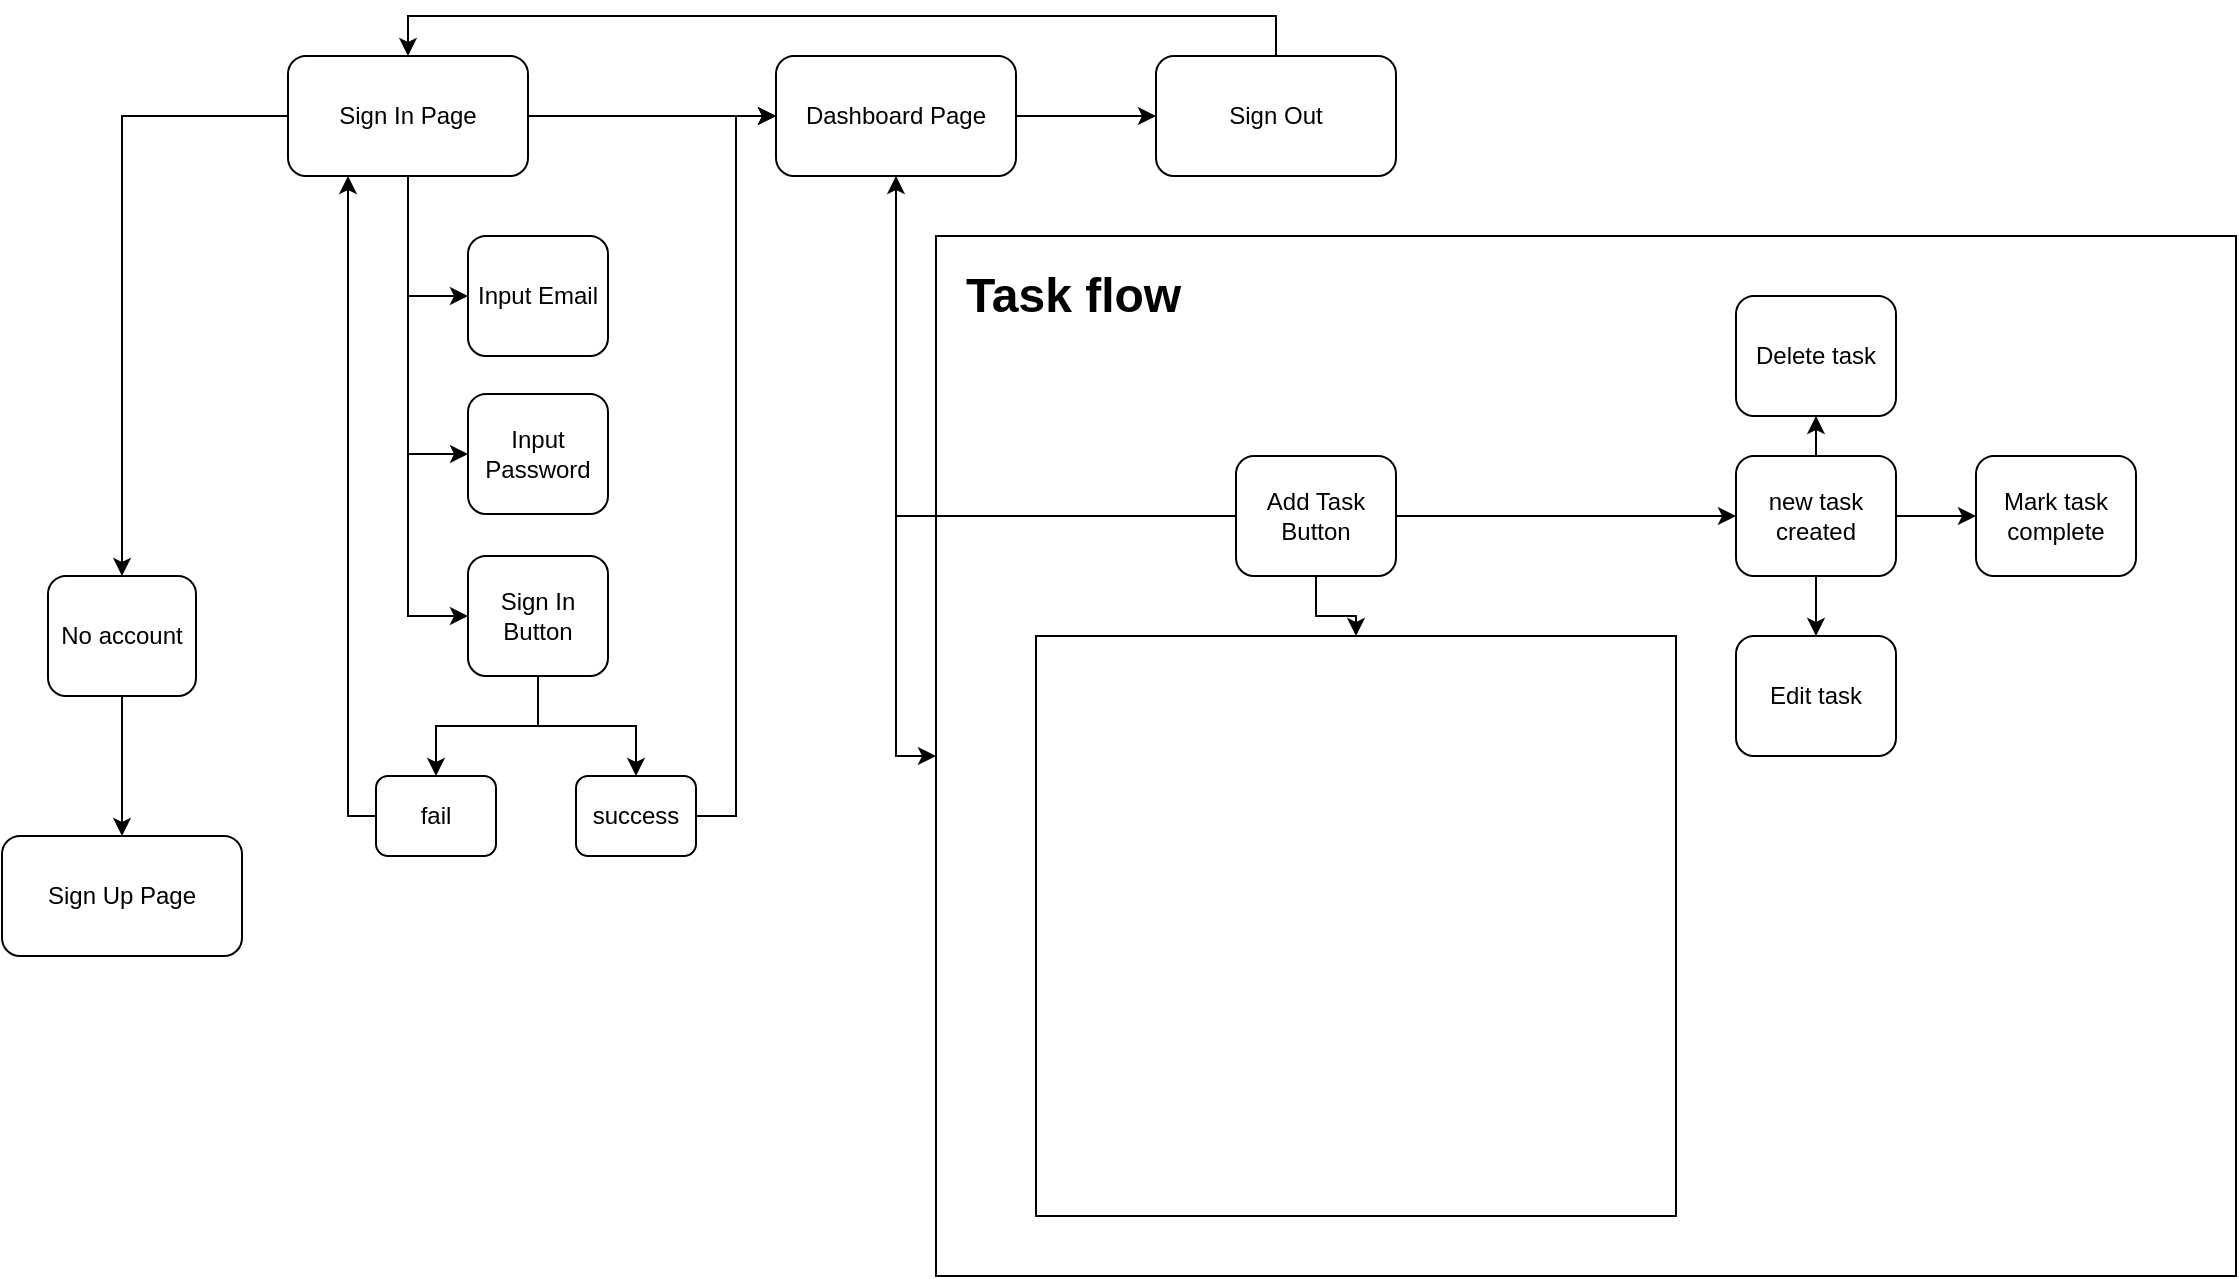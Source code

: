 <mxfile version="22.1.16" type="github">
  <diagram name="Page-1" id="e7e014a7-5840-1c2e-5031-d8a46d1fe8dd">
    <mxGraphModel dx="1050" dy="522" grid="1" gridSize="10" guides="1" tooltips="1" connect="1" arrows="1" fold="1" page="1" pageScale="1" pageWidth="1169" pageHeight="826" background="none" math="0" shadow="0">
      <root>
        <mxCell id="0" />
        <mxCell id="1" parent="0" />
        <mxCell id="DDBRn-jITelrEfrWwjiB-53" value="" style="rounded=0;whiteSpace=wrap;html=1;" vertex="1" parent="1">
          <mxGeometry x="550" y="240" width="650" height="520" as="geometry" />
        </mxCell>
        <mxCell id="DDBRn-jITelrEfrWwjiB-7" style="edgeStyle=orthogonalEdgeStyle;rounded=0;orthogonalLoop=1;jettySize=auto;html=1;entryX=0;entryY=0.5;entryDx=0;entryDy=0;" edge="1" parent="1" source="DDBRn-jITelrEfrWwjiB-1" target="DDBRn-jITelrEfrWwjiB-6">
          <mxGeometry relative="1" as="geometry" />
        </mxCell>
        <mxCell id="DDBRn-jITelrEfrWwjiB-23" style="edgeStyle=orthogonalEdgeStyle;rounded=0;orthogonalLoop=1;jettySize=auto;html=1;entryX=0;entryY=0.5;entryDx=0;entryDy=0;" edge="1" parent="1" source="DDBRn-jITelrEfrWwjiB-1" target="DDBRn-jITelrEfrWwjiB-21">
          <mxGeometry relative="1" as="geometry" />
        </mxCell>
        <mxCell id="DDBRn-jITelrEfrWwjiB-25" style="edgeStyle=orthogonalEdgeStyle;rounded=0;orthogonalLoop=1;jettySize=auto;html=1;entryX=0;entryY=0.5;entryDx=0;entryDy=0;" edge="1" parent="1" source="DDBRn-jITelrEfrWwjiB-1" target="DDBRn-jITelrEfrWwjiB-24">
          <mxGeometry relative="1" as="geometry" />
        </mxCell>
        <mxCell id="DDBRn-jITelrEfrWwjiB-27" style="edgeStyle=orthogonalEdgeStyle;rounded=0;orthogonalLoop=1;jettySize=auto;html=1;entryX=0;entryY=0.5;entryDx=0;entryDy=0;" edge="1" parent="1" source="DDBRn-jITelrEfrWwjiB-1" target="DDBRn-jITelrEfrWwjiB-26">
          <mxGeometry relative="1" as="geometry" />
        </mxCell>
        <mxCell id="DDBRn-jITelrEfrWwjiB-31" style="edgeStyle=orthogonalEdgeStyle;rounded=0;orthogonalLoop=1;jettySize=auto;html=1;entryX=0.5;entryY=0;entryDx=0;entryDy=0;" edge="1" parent="1" source="DDBRn-jITelrEfrWwjiB-1" target="DDBRn-jITelrEfrWwjiB-30">
          <mxGeometry relative="1" as="geometry" />
        </mxCell>
        <mxCell id="DDBRn-jITelrEfrWwjiB-1" value="Sign In Page" style="rounded=1;whiteSpace=wrap;html=1;" vertex="1" parent="1">
          <mxGeometry x="226" y="150" width="120" height="60" as="geometry" />
        </mxCell>
        <mxCell id="DDBRn-jITelrEfrWwjiB-2" value="Sign Up Page" style="rounded=1;whiteSpace=wrap;html=1;" vertex="1" parent="1">
          <mxGeometry x="83" y="540" width="120" height="60" as="geometry" />
        </mxCell>
        <mxCell id="DDBRn-jITelrEfrWwjiB-41" style="edgeStyle=orthogonalEdgeStyle;rounded=0;orthogonalLoop=1;jettySize=auto;html=1;" edge="1" parent="1" source="DDBRn-jITelrEfrWwjiB-3" target="DDBRn-jITelrEfrWwjiB-12">
          <mxGeometry relative="1" as="geometry" />
        </mxCell>
        <mxCell id="DDBRn-jITelrEfrWwjiB-56" style="edgeStyle=orthogonalEdgeStyle;rounded=0;orthogonalLoop=1;jettySize=auto;html=1;" edge="1" parent="1" source="DDBRn-jITelrEfrWwjiB-3" target="DDBRn-jITelrEfrWwjiB-6">
          <mxGeometry relative="1" as="geometry">
            <Array as="points">
              <mxPoint x="530" y="380" />
            </Array>
          </mxGeometry>
        </mxCell>
        <mxCell id="DDBRn-jITelrEfrWwjiB-59" style="edgeStyle=orthogonalEdgeStyle;rounded=0;orthogonalLoop=1;jettySize=auto;html=1;" edge="1" parent="1" source="DDBRn-jITelrEfrWwjiB-3" target="DDBRn-jITelrEfrWwjiB-58">
          <mxGeometry relative="1" as="geometry" />
        </mxCell>
        <mxCell id="DDBRn-jITelrEfrWwjiB-3" value="Add Task Button" style="rounded=1;whiteSpace=wrap;html=1;" vertex="1" parent="1">
          <mxGeometry x="700" y="350" width="80" height="60" as="geometry" />
        </mxCell>
        <mxCell id="DDBRn-jITelrEfrWwjiB-9" style="edgeStyle=orthogonalEdgeStyle;rounded=0;orthogonalLoop=1;jettySize=auto;html=1;entryX=0;entryY=0.5;entryDx=0;entryDy=0;" edge="1" parent="1" source="DDBRn-jITelrEfrWwjiB-6" target="DDBRn-jITelrEfrWwjiB-8">
          <mxGeometry relative="1" as="geometry" />
        </mxCell>
        <mxCell id="DDBRn-jITelrEfrWwjiB-55" style="edgeStyle=orthogonalEdgeStyle;rounded=0;orthogonalLoop=1;jettySize=auto;html=1;entryX=0;entryY=0.5;entryDx=0;entryDy=0;" edge="1" parent="1" source="DDBRn-jITelrEfrWwjiB-6" target="DDBRn-jITelrEfrWwjiB-53">
          <mxGeometry relative="1" as="geometry" />
        </mxCell>
        <mxCell id="DDBRn-jITelrEfrWwjiB-6" value="Dashboard Page" style="rounded=1;whiteSpace=wrap;html=1;" vertex="1" parent="1">
          <mxGeometry x="470" y="150" width="120" height="60" as="geometry" />
        </mxCell>
        <mxCell id="DDBRn-jITelrEfrWwjiB-40" style="edgeStyle=orthogonalEdgeStyle;rounded=0;orthogonalLoop=1;jettySize=auto;html=1;entryX=0.5;entryY=0;entryDx=0;entryDy=0;" edge="1" parent="1" source="DDBRn-jITelrEfrWwjiB-8" target="DDBRn-jITelrEfrWwjiB-1">
          <mxGeometry relative="1" as="geometry">
            <Array as="points">
              <mxPoint x="720" y="130" />
              <mxPoint x="286" y="130" />
            </Array>
          </mxGeometry>
        </mxCell>
        <mxCell id="DDBRn-jITelrEfrWwjiB-8" value="Sign Out" style="rounded=1;whiteSpace=wrap;html=1;" vertex="1" parent="1">
          <mxGeometry x="660" y="150" width="120" height="60" as="geometry" />
        </mxCell>
        <mxCell id="DDBRn-jITelrEfrWwjiB-11" value="Edit task" style="rounded=1;whiteSpace=wrap;html=1;" vertex="1" parent="1">
          <mxGeometry x="950" y="440" width="80" height="60" as="geometry" />
        </mxCell>
        <mxCell id="DDBRn-jITelrEfrWwjiB-45" style="edgeStyle=orthogonalEdgeStyle;rounded=0;orthogonalLoop=1;jettySize=auto;html=1;" edge="1" parent="1" source="DDBRn-jITelrEfrWwjiB-12" target="DDBRn-jITelrEfrWwjiB-11">
          <mxGeometry relative="1" as="geometry" />
        </mxCell>
        <mxCell id="DDBRn-jITelrEfrWwjiB-48" style="edgeStyle=orthogonalEdgeStyle;rounded=0;orthogonalLoop=1;jettySize=auto;html=1;" edge="1" parent="1" source="DDBRn-jITelrEfrWwjiB-12" target="DDBRn-jITelrEfrWwjiB-46">
          <mxGeometry relative="1" as="geometry" />
        </mxCell>
        <mxCell id="DDBRn-jITelrEfrWwjiB-50" style="edgeStyle=orthogonalEdgeStyle;rounded=0;orthogonalLoop=1;jettySize=auto;html=1;" edge="1" parent="1" source="DDBRn-jITelrEfrWwjiB-12" target="DDBRn-jITelrEfrWwjiB-49">
          <mxGeometry relative="1" as="geometry" />
        </mxCell>
        <mxCell id="DDBRn-jITelrEfrWwjiB-12" value="new task created" style="rounded=1;whiteSpace=wrap;html=1;" vertex="1" parent="1">
          <mxGeometry x="950" y="350" width="80" height="60" as="geometry" />
        </mxCell>
        <mxCell id="DDBRn-jITelrEfrWwjiB-21" value="Input Email" style="rounded=1;whiteSpace=wrap;html=1;" vertex="1" parent="1">
          <mxGeometry x="316" y="240" width="70" height="60" as="geometry" />
        </mxCell>
        <mxCell id="DDBRn-jITelrEfrWwjiB-24" value="Input Password" style="rounded=1;whiteSpace=wrap;html=1;" vertex="1" parent="1">
          <mxGeometry x="316" y="319" width="70" height="60" as="geometry" />
        </mxCell>
        <mxCell id="DDBRn-jITelrEfrWwjiB-35" style="edgeStyle=orthogonalEdgeStyle;rounded=0;orthogonalLoop=1;jettySize=auto;html=1;" edge="1" parent="1" source="DDBRn-jITelrEfrWwjiB-26" target="DDBRn-jITelrEfrWwjiB-34">
          <mxGeometry relative="1" as="geometry" />
        </mxCell>
        <mxCell id="DDBRn-jITelrEfrWwjiB-37" style="edgeStyle=orthogonalEdgeStyle;rounded=0;orthogonalLoop=1;jettySize=auto;html=1;entryX=0.5;entryY=0;entryDx=0;entryDy=0;" edge="1" parent="1" source="DDBRn-jITelrEfrWwjiB-26" target="DDBRn-jITelrEfrWwjiB-36">
          <mxGeometry relative="1" as="geometry" />
        </mxCell>
        <mxCell id="DDBRn-jITelrEfrWwjiB-26" value="Sign In Button" style="rounded=1;whiteSpace=wrap;html=1;" vertex="1" parent="1">
          <mxGeometry x="316" y="400" width="70" height="60" as="geometry" />
        </mxCell>
        <mxCell id="DDBRn-jITelrEfrWwjiB-32" style="edgeStyle=orthogonalEdgeStyle;rounded=0;orthogonalLoop=1;jettySize=auto;html=1;entryX=0.5;entryY=0;entryDx=0;entryDy=0;" edge="1" parent="1" source="DDBRn-jITelrEfrWwjiB-30" target="DDBRn-jITelrEfrWwjiB-2">
          <mxGeometry relative="1" as="geometry" />
        </mxCell>
        <mxCell id="DDBRn-jITelrEfrWwjiB-30" value="No account" style="rounded=1;whiteSpace=wrap;html=1;" vertex="1" parent="1">
          <mxGeometry x="106" y="410" width="74" height="60" as="geometry" />
        </mxCell>
        <mxCell id="DDBRn-jITelrEfrWwjiB-39" style="edgeStyle=orthogonalEdgeStyle;rounded=0;orthogonalLoop=1;jettySize=auto;html=1;entryX=0;entryY=0.5;entryDx=0;entryDy=0;" edge="1" parent="1" source="DDBRn-jITelrEfrWwjiB-34" target="DDBRn-jITelrEfrWwjiB-6">
          <mxGeometry relative="1" as="geometry" />
        </mxCell>
        <mxCell id="DDBRn-jITelrEfrWwjiB-34" value="success" style="rounded=1;whiteSpace=wrap;html=1;" vertex="1" parent="1">
          <mxGeometry x="370" y="510" width="60" height="40" as="geometry" />
        </mxCell>
        <mxCell id="DDBRn-jITelrEfrWwjiB-38" style="edgeStyle=orthogonalEdgeStyle;rounded=0;orthogonalLoop=1;jettySize=auto;html=1;entryX=0.25;entryY=1;entryDx=0;entryDy=0;" edge="1" parent="1" source="DDBRn-jITelrEfrWwjiB-36" target="DDBRn-jITelrEfrWwjiB-1">
          <mxGeometry relative="1" as="geometry">
            <Array as="points">
              <mxPoint x="256" y="530" />
            </Array>
          </mxGeometry>
        </mxCell>
        <mxCell id="DDBRn-jITelrEfrWwjiB-36" value="fail" style="rounded=1;whiteSpace=wrap;html=1;" vertex="1" parent="1">
          <mxGeometry x="270" y="510" width="60" height="40" as="geometry" />
        </mxCell>
        <mxCell id="DDBRn-jITelrEfrWwjiB-46" value="Delete task" style="rounded=1;whiteSpace=wrap;html=1;" vertex="1" parent="1">
          <mxGeometry x="950" y="270" width="80" height="60" as="geometry" />
        </mxCell>
        <mxCell id="DDBRn-jITelrEfrWwjiB-49" value="Mark task complete" style="rounded=1;whiteSpace=wrap;html=1;" vertex="1" parent="1">
          <mxGeometry x="1070" y="350" width="80" height="60" as="geometry" />
        </mxCell>
        <mxCell id="DDBRn-jITelrEfrWwjiB-54" value="&lt;h1&gt;Task flow&lt;/h1&gt;" style="text;html=1;strokeColor=none;fillColor=none;spacing=5;spacingTop=-20;whiteSpace=wrap;overflow=hidden;rounded=0;" vertex="1" parent="1">
          <mxGeometry x="560" y="250" width="120" height="40" as="geometry" />
        </mxCell>
        <mxCell id="DDBRn-jITelrEfrWwjiB-58" value="" style="rounded=0;whiteSpace=wrap;html=1;" vertex="1" parent="1">
          <mxGeometry x="600" y="440" width="320" height="290" as="geometry" />
        </mxCell>
      </root>
    </mxGraphModel>
  </diagram>
</mxfile>
